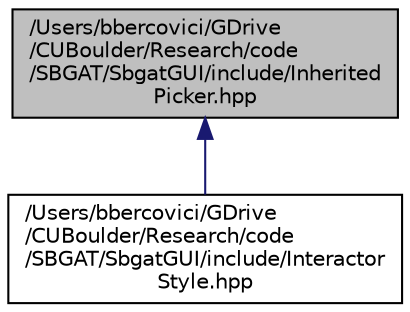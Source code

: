 digraph "/Users/bbercovici/GDrive/CUBoulder/Research/code/SBGAT/SbgatGUI/include/InheritedPicker.hpp"
{
  edge [fontname="Helvetica",fontsize="10",labelfontname="Helvetica",labelfontsize="10"];
  node [fontname="Helvetica",fontsize="10",shape=record];
  Node1 [label="/Users/bbercovici/GDrive\l/CUBoulder/Research/code\l/SBGAT/SbgatGUI/include/Inherited\lPicker.hpp",height=0.2,width=0.4,color="black", fillcolor="grey75", style="filled", fontcolor="black"];
  Node1 -> Node2 [dir="back",color="midnightblue",fontsize="10",style="solid",fontname="Helvetica"];
  Node2 [label="/Users/bbercovici/GDrive\l/CUBoulder/Research/code\l/SBGAT/SbgatGUI/include/Interactor\lStyle.hpp",height=0.2,width=0.4,color="black", fillcolor="white", style="filled",URL="$_interactor_style_8hpp.html"];
}

